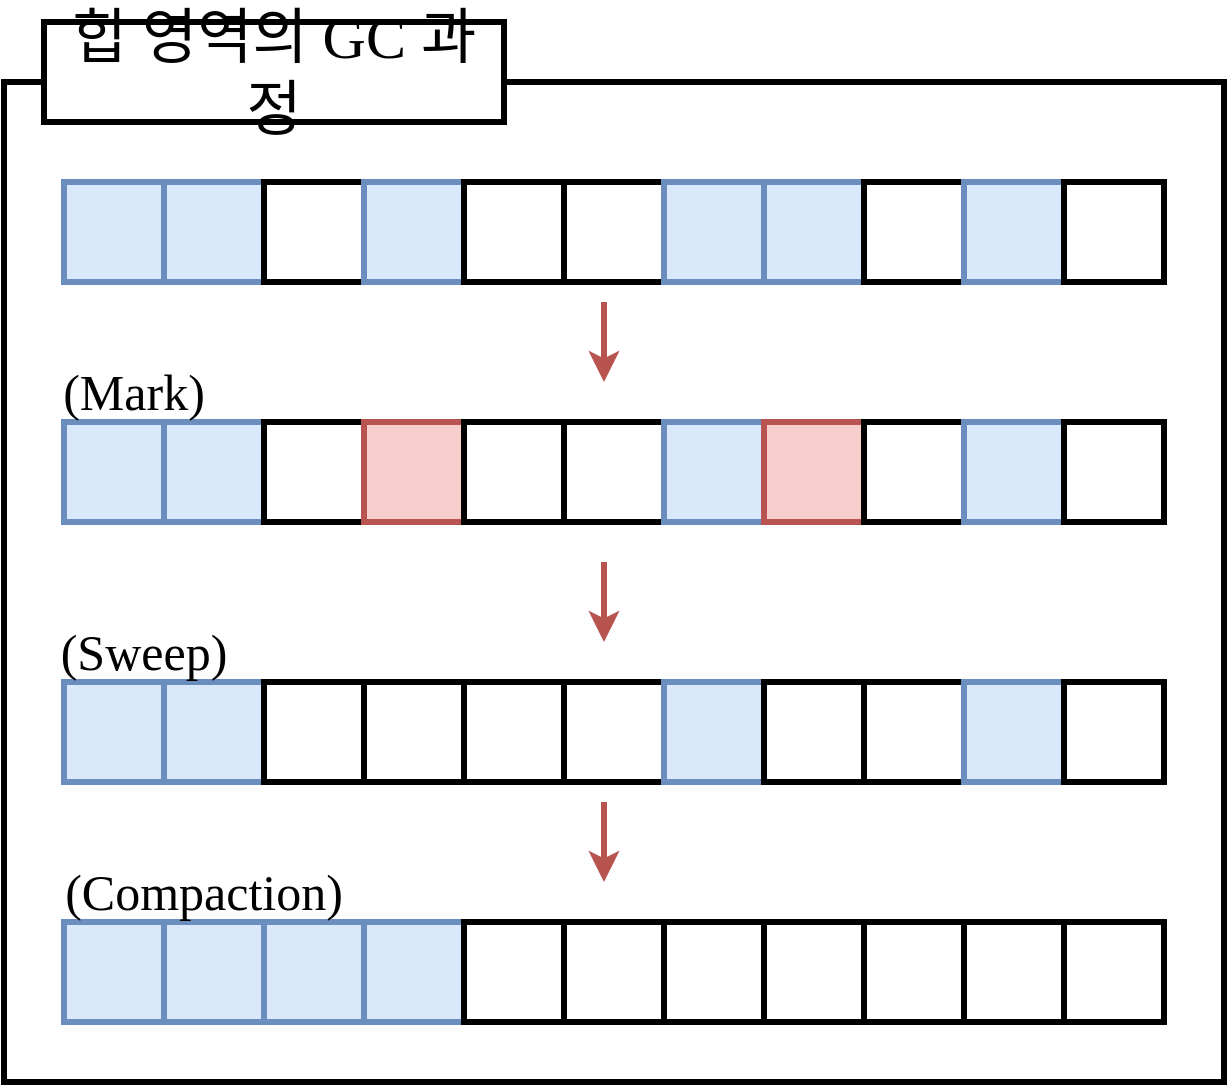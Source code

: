 <mxfile>
    <diagram id="f1Y9qOiu6dLf6pbjEg_n" name="Page-1">
        <mxGraphModel dx="926" dy="662" grid="1" gridSize="10" guides="1" tooltips="1" connect="1" arrows="1" fold="1" page="1" pageScale="1" pageWidth="827" pageHeight="1169" math="0" shadow="0">
            <root>
                <mxCell id="0"/>
                <mxCell id="1" parent="0"/>
                <mxCell id="65" value="" style="rounded=0;whiteSpace=wrap;html=1;strokeWidth=3;" vertex="1" parent="1">
                    <mxGeometry x="270" y="170" width="610" height="500" as="geometry"/>
                </mxCell>
                <mxCell id="2" value="" style="whiteSpace=wrap;html=1;aspect=fixed;strokeWidth=3;fillColor=#dae8fc;strokeColor=#6c8ebf;" vertex="1" parent="1">
                    <mxGeometry x="300" y="220" width="50" height="50" as="geometry"/>
                </mxCell>
                <mxCell id="3" value="" style="whiteSpace=wrap;html=1;aspect=fixed;strokeWidth=3;fillColor=#dae8fc;strokeColor=#6c8ebf;" vertex="1" parent="1">
                    <mxGeometry x="350" y="220" width="50" height="50" as="geometry"/>
                </mxCell>
                <mxCell id="4" value="" style="whiteSpace=wrap;html=1;aspect=fixed;strokeWidth=3;" vertex="1" parent="1">
                    <mxGeometry x="400" y="220" width="50" height="50" as="geometry"/>
                </mxCell>
                <mxCell id="5" value="" style="whiteSpace=wrap;html=1;aspect=fixed;strokeWidth=3;fillColor=#dae8fc;strokeColor=#6c8ebf;" vertex="1" parent="1">
                    <mxGeometry x="450" y="220" width="50" height="50" as="geometry"/>
                </mxCell>
                <mxCell id="6" value="" style="whiteSpace=wrap;html=1;aspect=fixed;strokeWidth=3;" vertex="1" parent="1">
                    <mxGeometry x="500" y="220" width="50" height="50" as="geometry"/>
                </mxCell>
                <mxCell id="7" value="" style="whiteSpace=wrap;html=1;aspect=fixed;strokeWidth=3;" vertex="1" parent="1">
                    <mxGeometry x="550" y="220" width="50" height="50" as="geometry"/>
                </mxCell>
                <mxCell id="8" value="" style="whiteSpace=wrap;html=1;aspect=fixed;strokeWidth=3;fillColor=#dae8fc;strokeColor=#6c8ebf;" vertex="1" parent="1">
                    <mxGeometry x="600" y="220" width="50" height="50" as="geometry"/>
                </mxCell>
                <mxCell id="9" value="" style="whiteSpace=wrap;html=1;aspect=fixed;strokeWidth=3;fillColor=#dae8fc;strokeColor=#6c8ebf;" vertex="1" parent="1">
                    <mxGeometry x="650" y="220" width="50" height="50" as="geometry"/>
                </mxCell>
                <mxCell id="10" value="" style="whiteSpace=wrap;html=1;aspect=fixed;strokeWidth=3;" vertex="1" parent="1">
                    <mxGeometry x="700" y="220" width="50" height="50" as="geometry"/>
                </mxCell>
                <mxCell id="11" value="" style="whiteSpace=wrap;html=1;aspect=fixed;strokeWidth=3;fillColor=#dae8fc;strokeColor=#6c8ebf;" vertex="1" parent="1">
                    <mxGeometry x="750" y="220" width="50" height="50" as="geometry"/>
                </mxCell>
                <mxCell id="12" value="" style="whiteSpace=wrap;html=1;aspect=fixed;strokeWidth=3;" vertex="1" parent="1">
                    <mxGeometry x="800" y="220" width="50" height="50" as="geometry"/>
                </mxCell>
                <mxCell id="14" value="" style="whiteSpace=wrap;html=1;aspect=fixed;strokeWidth=3;fillColor=#dae8fc;strokeColor=#6c8ebf;" vertex="1" parent="1">
                    <mxGeometry x="300" y="340" width="50" height="50" as="geometry"/>
                </mxCell>
                <mxCell id="15" value="" style="whiteSpace=wrap;html=1;aspect=fixed;strokeWidth=3;fillColor=#dae8fc;strokeColor=#6c8ebf;" vertex="1" parent="1">
                    <mxGeometry x="350" y="340" width="50" height="50" as="geometry"/>
                </mxCell>
                <mxCell id="16" value="" style="whiteSpace=wrap;html=1;aspect=fixed;strokeWidth=3;" vertex="1" parent="1">
                    <mxGeometry x="400" y="340" width="50" height="50" as="geometry"/>
                </mxCell>
                <mxCell id="17" value="" style="whiteSpace=wrap;html=1;aspect=fixed;strokeWidth=3;fillColor=#f8cecc;strokeColor=#b85450;" vertex="1" parent="1">
                    <mxGeometry x="450" y="340" width="50" height="50" as="geometry"/>
                </mxCell>
                <mxCell id="18" value="" style="whiteSpace=wrap;html=1;aspect=fixed;strokeWidth=3;" vertex="1" parent="1">
                    <mxGeometry x="500" y="340" width="50" height="50" as="geometry"/>
                </mxCell>
                <mxCell id="19" value="" style="whiteSpace=wrap;html=1;aspect=fixed;strokeWidth=3;" vertex="1" parent="1">
                    <mxGeometry x="550" y="340" width="50" height="50" as="geometry"/>
                </mxCell>
                <mxCell id="20" value="" style="whiteSpace=wrap;html=1;aspect=fixed;strokeWidth=3;fillColor=#dae8fc;strokeColor=#6c8ebf;" vertex="1" parent="1">
                    <mxGeometry x="600" y="340" width="50" height="50" as="geometry"/>
                </mxCell>
                <mxCell id="21" value="" style="whiteSpace=wrap;html=1;aspect=fixed;strokeWidth=3;fillColor=#f8cecc;strokeColor=#b85450;" vertex="1" parent="1">
                    <mxGeometry x="650" y="340" width="50" height="50" as="geometry"/>
                </mxCell>
                <mxCell id="22" value="" style="whiteSpace=wrap;html=1;aspect=fixed;strokeWidth=3;" vertex="1" parent="1">
                    <mxGeometry x="700" y="340" width="50" height="50" as="geometry"/>
                </mxCell>
                <mxCell id="23" value="" style="whiteSpace=wrap;html=1;aspect=fixed;strokeWidth=3;fillColor=#dae8fc;strokeColor=#6c8ebf;" vertex="1" parent="1">
                    <mxGeometry x="750" y="340" width="50" height="50" as="geometry"/>
                </mxCell>
                <mxCell id="24" value="" style="whiteSpace=wrap;html=1;aspect=fixed;strokeWidth=3;" vertex="1" parent="1">
                    <mxGeometry x="800" y="340" width="50" height="50" as="geometry"/>
                </mxCell>
                <mxCell id="38" value="" style="whiteSpace=wrap;html=1;aspect=fixed;strokeWidth=3;fillColor=#dae8fc;strokeColor=#6c8ebf;" vertex="1" parent="1">
                    <mxGeometry x="300" y="470" width="50" height="50" as="geometry"/>
                </mxCell>
                <mxCell id="39" value="" style="whiteSpace=wrap;html=1;aspect=fixed;strokeWidth=3;fillColor=#dae8fc;strokeColor=#6c8ebf;" vertex="1" parent="1">
                    <mxGeometry x="350" y="470" width="50" height="50" as="geometry"/>
                </mxCell>
                <mxCell id="40" value="" style="whiteSpace=wrap;html=1;aspect=fixed;strokeWidth=3;" vertex="1" parent="1">
                    <mxGeometry x="400" y="470" width="50" height="50" as="geometry"/>
                </mxCell>
                <mxCell id="41" value="" style="whiteSpace=wrap;html=1;aspect=fixed;strokeWidth=3;" vertex="1" parent="1">
                    <mxGeometry x="450" y="470" width="50" height="50" as="geometry"/>
                </mxCell>
                <mxCell id="42" value="" style="whiteSpace=wrap;html=1;aspect=fixed;strokeWidth=3;" vertex="1" parent="1">
                    <mxGeometry x="500" y="470" width="50" height="50" as="geometry"/>
                </mxCell>
                <mxCell id="43" value="" style="whiteSpace=wrap;html=1;aspect=fixed;strokeWidth=3;" vertex="1" parent="1">
                    <mxGeometry x="550" y="470" width="50" height="50" as="geometry"/>
                </mxCell>
                <mxCell id="44" value="" style="whiteSpace=wrap;html=1;aspect=fixed;strokeWidth=3;fillColor=#dae8fc;strokeColor=#6c8ebf;" vertex="1" parent="1">
                    <mxGeometry x="600" y="470" width="50" height="50" as="geometry"/>
                </mxCell>
                <mxCell id="45" value="" style="whiteSpace=wrap;html=1;aspect=fixed;strokeWidth=3;" vertex="1" parent="1">
                    <mxGeometry x="650" y="470" width="50" height="50" as="geometry"/>
                </mxCell>
                <mxCell id="46" value="" style="whiteSpace=wrap;html=1;aspect=fixed;strokeWidth=3;" vertex="1" parent="1">
                    <mxGeometry x="700" y="470" width="50" height="50" as="geometry"/>
                </mxCell>
                <mxCell id="47" value="" style="whiteSpace=wrap;html=1;aspect=fixed;strokeWidth=3;fillColor=#dae8fc;strokeColor=#6c8ebf;" vertex="1" parent="1">
                    <mxGeometry x="750" y="470" width="50" height="50" as="geometry"/>
                </mxCell>
                <mxCell id="48" value="" style="whiteSpace=wrap;html=1;aspect=fixed;strokeWidth=3;" vertex="1" parent="1">
                    <mxGeometry x="800" y="470" width="50" height="50" as="geometry"/>
                </mxCell>
                <mxCell id="50" value="" style="whiteSpace=wrap;html=1;aspect=fixed;strokeWidth=3;fillColor=#dae8fc;strokeColor=#6c8ebf;" vertex="1" parent="1">
                    <mxGeometry x="300" y="590" width="50" height="50" as="geometry"/>
                </mxCell>
                <mxCell id="51" value="" style="whiteSpace=wrap;html=1;aspect=fixed;strokeWidth=3;fillColor=#dae8fc;strokeColor=#6c8ebf;" vertex="1" parent="1">
                    <mxGeometry x="350" y="590" width="50" height="50" as="geometry"/>
                </mxCell>
                <mxCell id="52" value="" style="whiteSpace=wrap;html=1;aspect=fixed;strokeWidth=3;fillColor=#dae8fc;strokeColor=#6c8ebf;" vertex="1" parent="1">
                    <mxGeometry x="400" y="590" width="50" height="50" as="geometry"/>
                </mxCell>
                <mxCell id="53" value="" style="whiteSpace=wrap;html=1;aspect=fixed;strokeWidth=3;fillColor=#dae8fc;strokeColor=#6c8ebf;" vertex="1" parent="1">
                    <mxGeometry x="450" y="590" width="50" height="50" as="geometry"/>
                </mxCell>
                <mxCell id="54" value="" style="whiteSpace=wrap;html=1;aspect=fixed;strokeWidth=3;" vertex="1" parent="1">
                    <mxGeometry x="500" y="590" width="50" height="50" as="geometry"/>
                </mxCell>
                <mxCell id="55" value="" style="whiteSpace=wrap;html=1;aspect=fixed;strokeWidth=3;" vertex="1" parent="1">
                    <mxGeometry x="550" y="590" width="50" height="50" as="geometry"/>
                </mxCell>
                <mxCell id="56" value="" style="whiteSpace=wrap;html=1;aspect=fixed;strokeWidth=3;" vertex="1" parent="1">
                    <mxGeometry x="600" y="590" width="50" height="50" as="geometry"/>
                </mxCell>
                <mxCell id="57" value="" style="whiteSpace=wrap;html=1;aspect=fixed;strokeWidth=3;" vertex="1" parent="1">
                    <mxGeometry x="650" y="590" width="50" height="50" as="geometry"/>
                </mxCell>
                <mxCell id="58" value="" style="whiteSpace=wrap;html=1;aspect=fixed;strokeWidth=3;" vertex="1" parent="1">
                    <mxGeometry x="700" y="590" width="50" height="50" as="geometry"/>
                </mxCell>
                <mxCell id="59" value="" style="whiteSpace=wrap;html=1;aspect=fixed;strokeWidth=3;" vertex="1" parent="1">
                    <mxGeometry x="750" y="590" width="50" height="50" as="geometry"/>
                </mxCell>
                <mxCell id="60" value="" style="whiteSpace=wrap;html=1;aspect=fixed;strokeWidth=3;" vertex="1" parent="1">
                    <mxGeometry x="800" y="590" width="50" height="50" as="geometry"/>
                </mxCell>
                <mxCell id="62" value="(Mark)" style="text;html=1;align=center;verticalAlign=middle;whiteSpace=wrap;rounded=0;fontFamily=배달의민족 주아;fontSize=25;" vertex="1" parent="1">
                    <mxGeometry x="305" y="310" width="60" height="30" as="geometry"/>
                </mxCell>
                <mxCell id="63" value="(Sweep)" style="text;html=1;align=center;verticalAlign=middle;whiteSpace=wrap;rounded=0;fontFamily=배달의민족 주아;fontSize=25;" vertex="1" parent="1">
                    <mxGeometry x="310" y="440" width="60" height="30" as="geometry"/>
                </mxCell>
                <mxCell id="64" value="(Compaction)" style="text;html=1;align=center;verticalAlign=middle;whiteSpace=wrap;rounded=0;fontFamily=배달의민족 주아;fontSize=25;" vertex="1" parent="1">
                    <mxGeometry x="340" y="560" width="60" height="30" as="geometry"/>
                </mxCell>
                <mxCell id="66" value="" style="endArrow=classic;html=1;strokeWidth=3;fillColor=#f8cecc;strokeColor=#b85450;" edge="1" parent="1">
                    <mxGeometry width="50" height="50" relative="1" as="geometry">
                        <mxPoint x="570" y="280" as="sourcePoint"/>
                        <mxPoint x="570" y="320" as="targetPoint"/>
                    </mxGeometry>
                </mxCell>
                <mxCell id="67" value="" style="endArrow=classic;html=1;entryX=0.476;entryY=0.308;entryDx=0;entryDy=0;entryPerimeter=0;strokeWidth=3;fillColor=#f8cecc;strokeColor=#b85450;" edge="1" parent="1">
                    <mxGeometry width="50" height="50" relative="1" as="geometry">
                        <mxPoint x="570" y="410" as="sourcePoint"/>
                        <mxPoint x="570" y="450" as="targetPoint"/>
                    </mxGeometry>
                </mxCell>
                <mxCell id="68" value="" style="endArrow=classic;html=1;entryX=0.476;entryY=0.308;entryDx=0;entryDy=0;entryPerimeter=0;strokeWidth=3;fillColor=#f8cecc;strokeColor=#b85450;" edge="1" parent="1">
                    <mxGeometry width="50" height="50" relative="1" as="geometry">
                        <mxPoint x="570" y="530" as="sourcePoint"/>
                        <mxPoint x="570" y="570" as="targetPoint"/>
                    </mxGeometry>
                </mxCell>
                <mxCell id="69" value="힙 영역의 GC 과정" style="rounded=0;whiteSpace=wrap;html=1;strokeWidth=3;fontFamily=배달의민족 주아;fontSize=30;" vertex="1" parent="1">
                    <mxGeometry x="290" y="140" width="230" height="50" as="geometry"/>
                </mxCell>
            </root>
        </mxGraphModel>
    </diagram>
</mxfile>